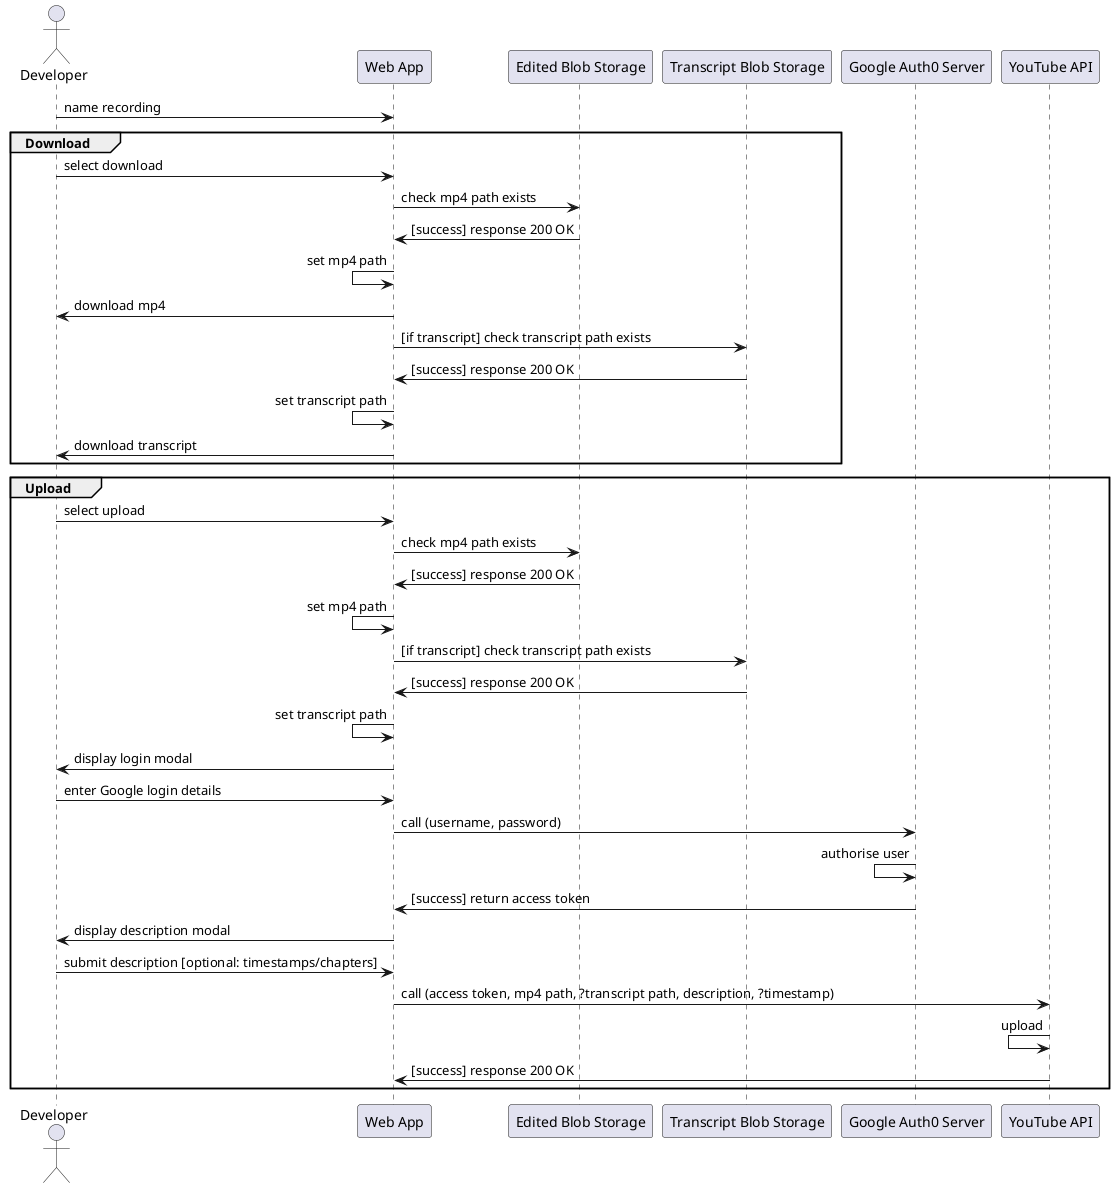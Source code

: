 @startuml download

Actor Developer

Developer -> "Web App": name recording

group Download
Developer -> "Web App": select download
"Web App" -> "Edited Blob Storage": check mp4 path exists
"Web App" <- "Edited Blob Storage": [success] response 200 OK
"Web App" <- "Web App": set mp4 path
Developer <- "Web App": download mp4
"Web App" -> "Transcript Blob Storage": [if transcript] check transcript path exists
"Web App" <- "Transcript Blob Storage": [success] response 200 OK
"Web App" <- "Web App": set transcript path
Developer <- "Web App": download transcript
end

group Upload
Developer -> "Web App": select upload
"Web App" -> "Edited Blob Storage": check mp4 path exists
"Web App" <- "Edited Blob Storage": [success] response 200 OK
"Web App" <- "Web App": set mp4 path
"Web App" -> "Transcript Blob Storage": [if transcript] check transcript path exists
"Web App" <- "Transcript Blob Storage": [success] response 200 OK
"Web App" <- "Web App": set transcript path
Developer <- "Web App": display login modal
Developer -> "Web App": enter Google login details
"Web App" -> "Google Auth0 Server": call (username, password)
"Google Auth0 Server" <- "Google Auth0 Server": authorise user
"Web App" <- "Google Auth0 Server": [success] return access token
Developer <- "Web App": display description modal
Developer -> "Web App": submit description [optional: timestamps/chapters]
"Web App" -> "YouTube API": call (access token, mp4 path, ?transcript path, description, ?timestamp)
"YouTube API" <- "YouTube API": upload
"Web App" <- "YouTube API": [success] response 200 OK
end

@enduml